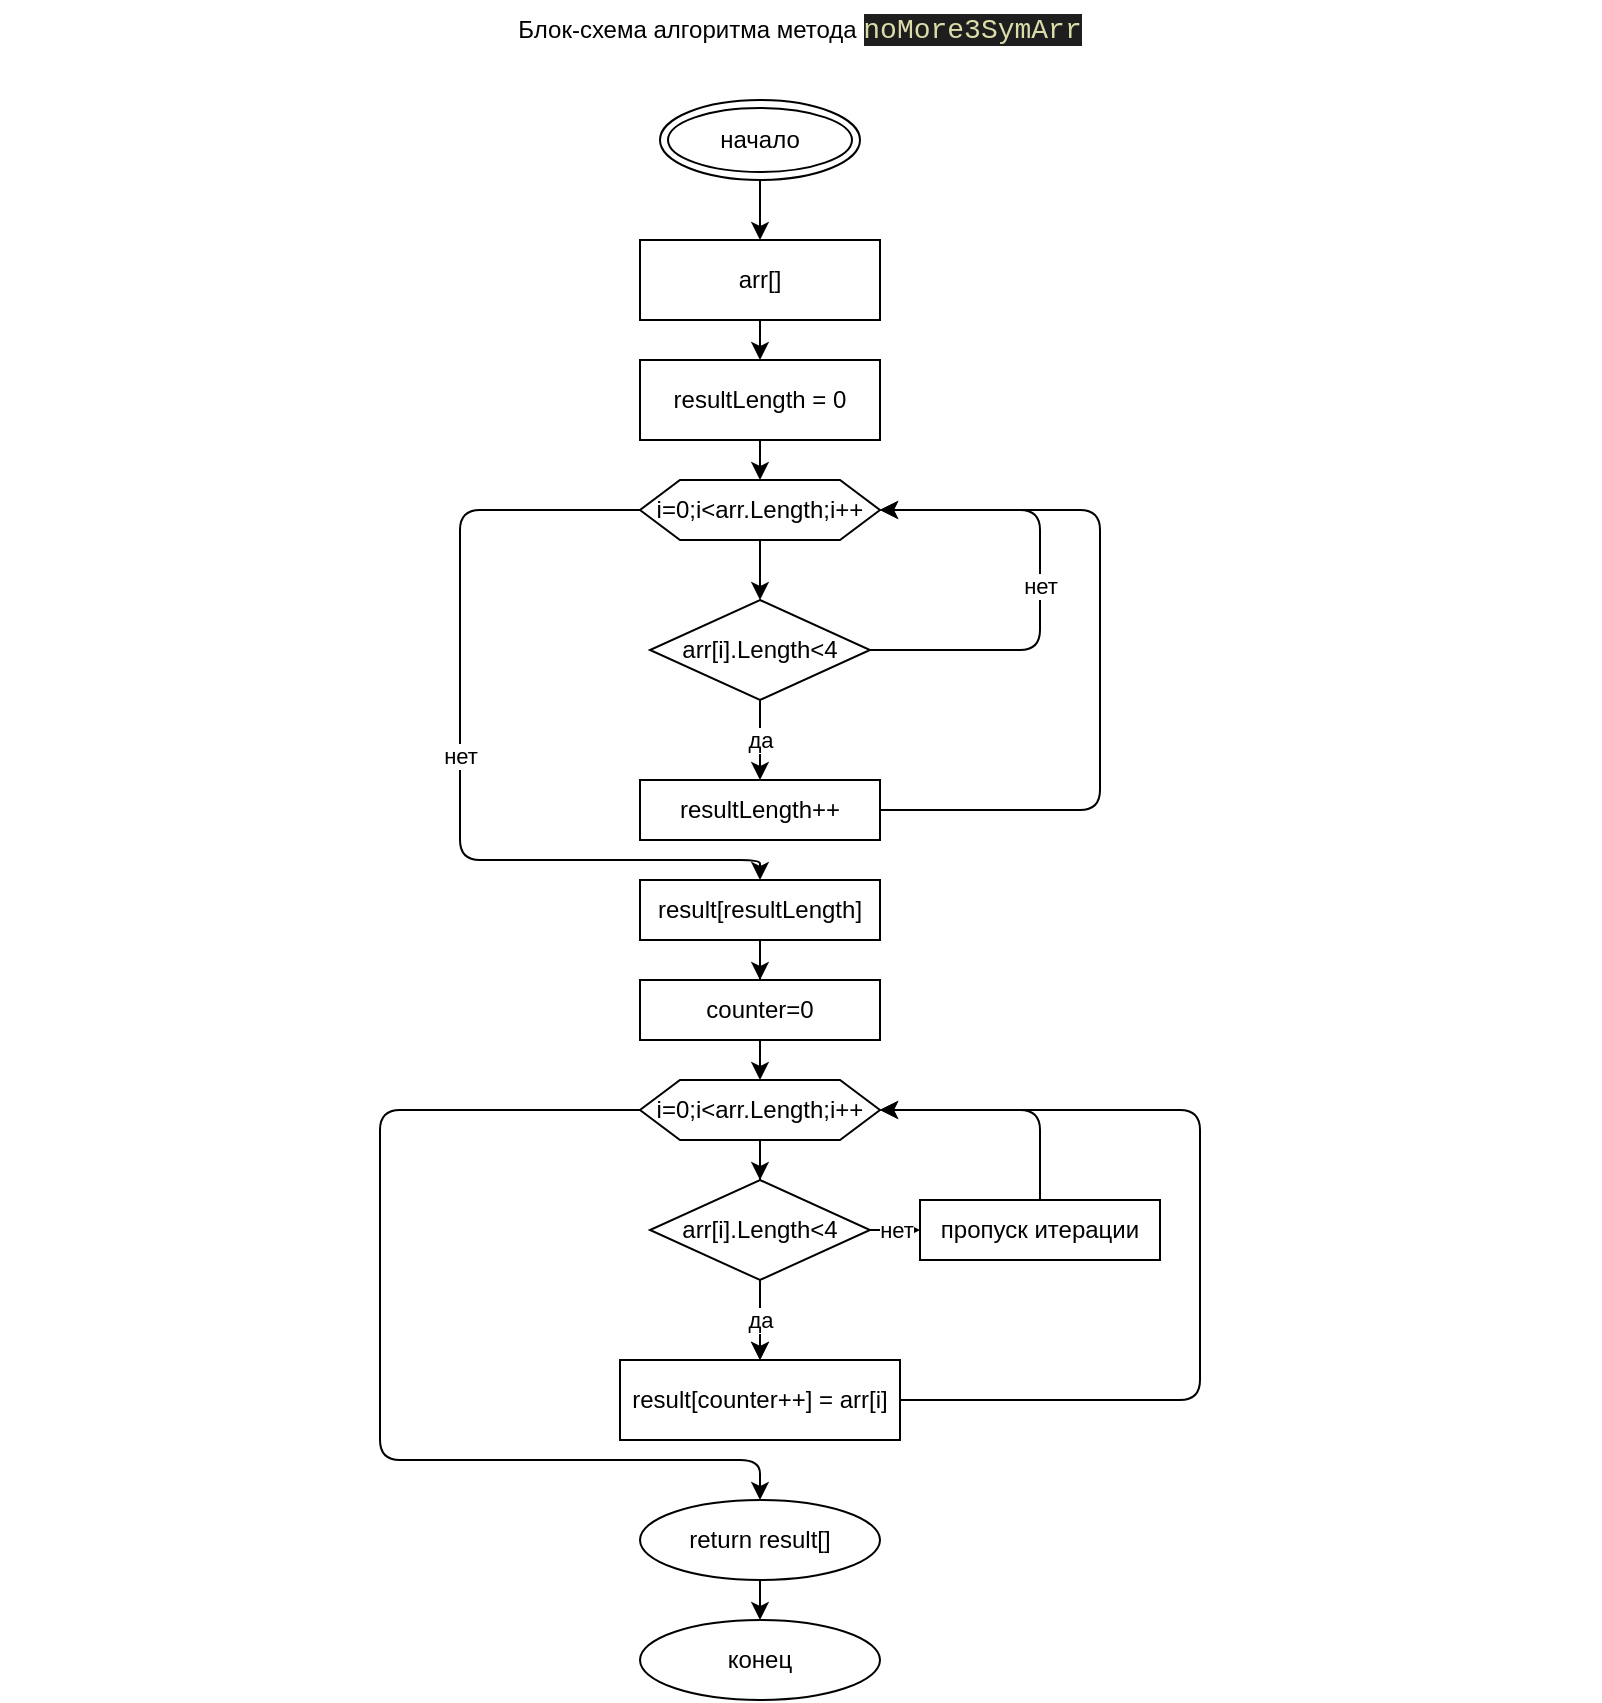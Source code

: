 <mxfile>
    <diagram id="bxbWcnutIzjii4zwjEiN" name="Страница 1">
        <mxGraphModel dx="713" dy="670" grid="1" gridSize="10" guides="1" tooltips="1" connect="1" arrows="1" fold="1" page="1" pageScale="1" pageWidth="827" pageHeight="1169" math="0" shadow="0">
            <root>
                <mxCell id="0"/>
                <mxCell id="1" parent="0"/>
                <UserObject label="Блок-схема алгоритма метода&amp;nbsp;&lt;span style=&quot;color: rgb(220 , 220 , 170) ; background-color: rgb(30 , 30 , 30) ; font-family: &amp;#34;consolas&amp;#34; , &amp;#34;courier new&amp;#34; , monospace ; font-size: 14px&quot;&gt;noMore3SymArr&lt;/span&gt;" placeholders="1" name="Variable" id="2">
                    <mxCell style="text;html=1;strokeColor=none;fillColor=none;align=center;verticalAlign=middle;whiteSpace=wrap;overflow=hidden;" vertex="1" parent="1">
                        <mxGeometry x="20" y="10" width="800" height="30" as="geometry"/>
                    </mxCell>
                </UserObject>
                <mxCell id="5" style="edgeStyle=none;html=1;entryX=0.5;entryY=0;entryDx=0;entryDy=0;" edge="1" parent="1" source="3" target="4">
                    <mxGeometry relative="1" as="geometry"/>
                </mxCell>
                <mxCell id="3" value="начало" style="ellipse;shape=doubleEllipse;whiteSpace=wrap;html=1;" vertex="1" parent="1">
                    <mxGeometry x="350" y="60" width="100" height="40" as="geometry"/>
                </mxCell>
                <mxCell id="9" value="" style="edgeStyle=none;html=1;" edge="1" parent="1" source="4" target="8">
                    <mxGeometry relative="1" as="geometry"/>
                </mxCell>
                <mxCell id="4" value="arr[]" style="rounded=0;whiteSpace=wrap;html=1;" vertex="1" parent="1">
                    <mxGeometry x="340" y="130" width="120" height="40" as="geometry"/>
                </mxCell>
                <mxCell id="11" value="" style="edgeStyle=none;html=1;" edge="1" parent="1" source="8" target="10">
                    <mxGeometry relative="1" as="geometry"/>
                </mxCell>
                <mxCell id="8" value="resultLength = 0" style="rounded=0;whiteSpace=wrap;html=1;" vertex="1" parent="1">
                    <mxGeometry x="340" y="190" width="120" height="40" as="geometry"/>
                </mxCell>
                <mxCell id="13" value="" style="edgeStyle=none;html=1;" edge="1" parent="1" source="10" target="12">
                    <mxGeometry relative="1" as="geometry"/>
                </mxCell>
                <mxCell id="21" value="нет" style="edgeStyle=none;html=1;entryX=0.5;entryY=0;entryDx=0;entryDy=0;" edge="1" parent="1" source="10" target="20">
                    <mxGeometry relative="1" as="geometry">
                        <Array as="points">
                            <mxPoint x="250" y="265"/>
                            <mxPoint x="250" y="440"/>
                            <mxPoint x="400" y="440"/>
                        </Array>
                    </mxGeometry>
                </mxCell>
                <mxCell id="10" value="i=0;i&amp;lt;arr.Length;i++" style="shape=hexagon;perimeter=hexagonPerimeter2;whiteSpace=wrap;html=1;fixedSize=1;" vertex="1" parent="1">
                    <mxGeometry x="340" y="250" width="120" height="30" as="geometry"/>
                </mxCell>
                <mxCell id="15" value="да" style="edgeStyle=none;html=1;entryX=0.5;entryY=0;entryDx=0;entryDy=0;" edge="1" parent="1" source="12" target="14">
                    <mxGeometry relative="1" as="geometry">
                        <Array as="points">
                            <mxPoint x="400" y="370"/>
                        </Array>
                    </mxGeometry>
                </mxCell>
                <mxCell id="18" value="нет" style="edgeStyle=none;html=1;entryX=1;entryY=0.5;entryDx=0;entryDy=0;exitX=1;exitY=0.5;exitDx=0;exitDy=0;" edge="1" parent="1" source="12" target="10">
                    <mxGeometry relative="1" as="geometry">
                        <mxPoint x="500" y="325" as="targetPoint"/>
                        <mxPoint x="460" y="325" as="sourcePoint"/>
                        <Array as="points">
                            <mxPoint x="540" y="335"/>
                            <mxPoint x="540" y="265"/>
                        </Array>
                    </mxGeometry>
                </mxCell>
                <mxCell id="12" value="arr[i].Length&amp;lt;4" style="rhombus;whiteSpace=wrap;html=1;" vertex="1" parent="1">
                    <mxGeometry x="345" y="310" width="110" height="50" as="geometry"/>
                </mxCell>
                <mxCell id="19" style="edgeStyle=none;html=1;entryX=1;entryY=0.5;entryDx=0;entryDy=0;exitX=1;exitY=0.5;exitDx=0;exitDy=0;" edge="1" parent="1" source="14" target="10">
                    <mxGeometry relative="1" as="geometry">
                        <mxPoint x="530" y="415" as="targetPoint"/>
                        <Array as="points">
                            <mxPoint x="570" y="415"/>
                            <mxPoint x="570" y="265"/>
                        </Array>
                    </mxGeometry>
                </mxCell>
                <mxCell id="14" value="&lt;span&gt;resultLength++&lt;/span&gt;" style="rounded=0;whiteSpace=wrap;html=1;" vertex="1" parent="1">
                    <mxGeometry x="340" y="400" width="120" height="30" as="geometry"/>
                </mxCell>
                <mxCell id="26" value="" style="edgeStyle=none;html=1;" edge="1" parent="1" source="20" target="25">
                    <mxGeometry relative="1" as="geometry"/>
                </mxCell>
                <mxCell id="31" style="edgeStyle=none;html=1;entryX=0.5;entryY=0;entryDx=0;entryDy=0;" edge="1" parent="1" source="20" target="23">
                    <mxGeometry relative="1" as="geometry"/>
                </mxCell>
                <mxCell id="20" value="result[resultLength]" style="rounded=0;whiteSpace=wrap;html=1;" vertex="1" parent="1">
                    <mxGeometry x="340" y="450" width="120" height="30" as="geometry"/>
                </mxCell>
                <mxCell id="23" value="counter=0" style="rounded=0;whiteSpace=wrap;html=1;" vertex="1" parent="1">
                    <mxGeometry x="340" y="500" width="120" height="30" as="geometry"/>
                </mxCell>
                <mxCell id="29" value="" style="edgeStyle=none;html=1;" edge="1" parent="1" source="25" target="28">
                    <mxGeometry relative="1" as="geometry"/>
                </mxCell>
                <mxCell id="30" style="edgeStyle=none;html=1;exitX=0.5;exitY=1;exitDx=0;exitDy=0;entryX=0.5;entryY=0;entryDx=0;entryDy=0;" edge="1" parent="1" source="25" target="27">
                    <mxGeometry relative="1" as="geometry"/>
                </mxCell>
                <mxCell id="39" style="edgeStyle=none;html=1;entryX=0.5;entryY=0;entryDx=0;entryDy=0;" edge="1" parent="1" source="25" target="37">
                    <mxGeometry relative="1" as="geometry">
                        <mxPoint x="200" y="720" as="targetPoint"/>
                        <Array as="points">
                            <mxPoint x="210" y="565"/>
                            <mxPoint x="210" y="740"/>
                            <mxPoint x="400" y="740"/>
                        </Array>
                    </mxGeometry>
                </mxCell>
                <mxCell id="25" value="i=0;i&amp;lt;arr.Length;i++" style="shape=hexagon;perimeter=hexagonPerimeter2;whiteSpace=wrap;html=1;fixedSize=1;" vertex="1" parent="1">
                    <mxGeometry x="340" y="550" width="120" height="30" as="geometry"/>
                </mxCell>
                <mxCell id="32" value="да" style="edgeStyle=none;html=1;" edge="1" parent="1" source="27" target="28">
                    <mxGeometry relative="1" as="geometry"/>
                </mxCell>
                <mxCell id="34" value="нет" style="edgeStyle=none;html=1;" edge="1" parent="1" source="27" target="33">
                    <mxGeometry relative="1" as="geometry"/>
                </mxCell>
                <mxCell id="27" value="arr[i].Length&amp;lt;4" style="rhombus;whiteSpace=wrap;html=1;" vertex="1" parent="1">
                    <mxGeometry x="345" y="600" width="110" height="50" as="geometry"/>
                </mxCell>
                <mxCell id="36" style="edgeStyle=none;html=1;exitX=1;exitY=0.5;exitDx=0;exitDy=0;entryX=1;entryY=0.5;entryDx=0;entryDy=0;" edge="1" parent="1" source="28" target="25">
                    <mxGeometry relative="1" as="geometry">
                        <Array as="points">
                            <mxPoint x="620" y="710"/>
                            <mxPoint x="620" y="630"/>
                            <mxPoint x="620" y="565"/>
                        </Array>
                    </mxGeometry>
                </mxCell>
                <mxCell id="28" value="result[counter++] = arr[i]" style="rounded=0;whiteSpace=wrap;html=1;" vertex="1" parent="1">
                    <mxGeometry x="330" y="690" width="140" height="40" as="geometry"/>
                </mxCell>
                <mxCell id="35" style="edgeStyle=none;html=1;entryX=1;entryY=0.5;entryDx=0;entryDy=0;" edge="1" parent="1" source="33" target="25">
                    <mxGeometry relative="1" as="geometry">
                        <Array as="points">
                            <mxPoint x="540" y="565"/>
                        </Array>
                    </mxGeometry>
                </mxCell>
                <mxCell id="33" value="пропуск итерации" style="rounded=0;whiteSpace=wrap;html=1;" vertex="1" parent="1">
                    <mxGeometry x="480" y="610" width="120" height="30" as="geometry"/>
                </mxCell>
                <mxCell id="40" value="" style="edgeStyle=none;html=1;" edge="1" parent="1" source="37" target="38">
                    <mxGeometry relative="1" as="geometry"/>
                </mxCell>
                <mxCell id="37" value="return result[]" style="ellipse;whiteSpace=wrap;html=1;" vertex="1" parent="1">
                    <mxGeometry x="340" y="760" width="120" height="40" as="geometry"/>
                </mxCell>
                <mxCell id="38" value="конец" style="ellipse;whiteSpace=wrap;html=1;" vertex="1" parent="1">
                    <mxGeometry x="340" y="820" width="120" height="40" as="geometry"/>
                </mxCell>
            </root>
        </mxGraphModel>
    </diagram>
</mxfile>
